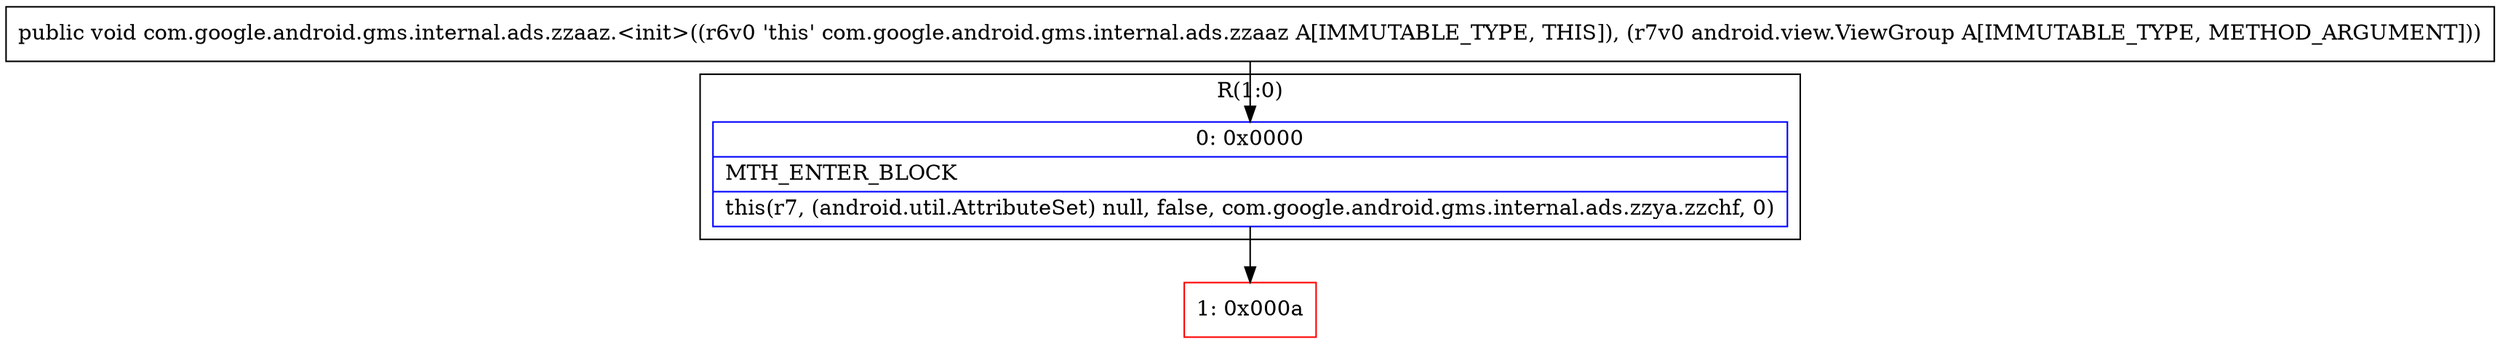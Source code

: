 digraph "CFG forcom.google.android.gms.internal.ads.zzaaz.\<init\>(Landroid\/view\/ViewGroup;)V" {
subgraph cluster_Region_476407599 {
label = "R(1:0)";
node [shape=record,color=blue];
Node_0 [shape=record,label="{0\:\ 0x0000|MTH_ENTER_BLOCK\l|this(r7, (android.util.AttributeSet) null, false, com.google.android.gms.internal.ads.zzya.zzchf, 0)\l}"];
}
Node_1 [shape=record,color=red,label="{1\:\ 0x000a}"];
MethodNode[shape=record,label="{public void com.google.android.gms.internal.ads.zzaaz.\<init\>((r6v0 'this' com.google.android.gms.internal.ads.zzaaz A[IMMUTABLE_TYPE, THIS]), (r7v0 android.view.ViewGroup A[IMMUTABLE_TYPE, METHOD_ARGUMENT])) }"];
MethodNode -> Node_0;
Node_0 -> Node_1;
}

